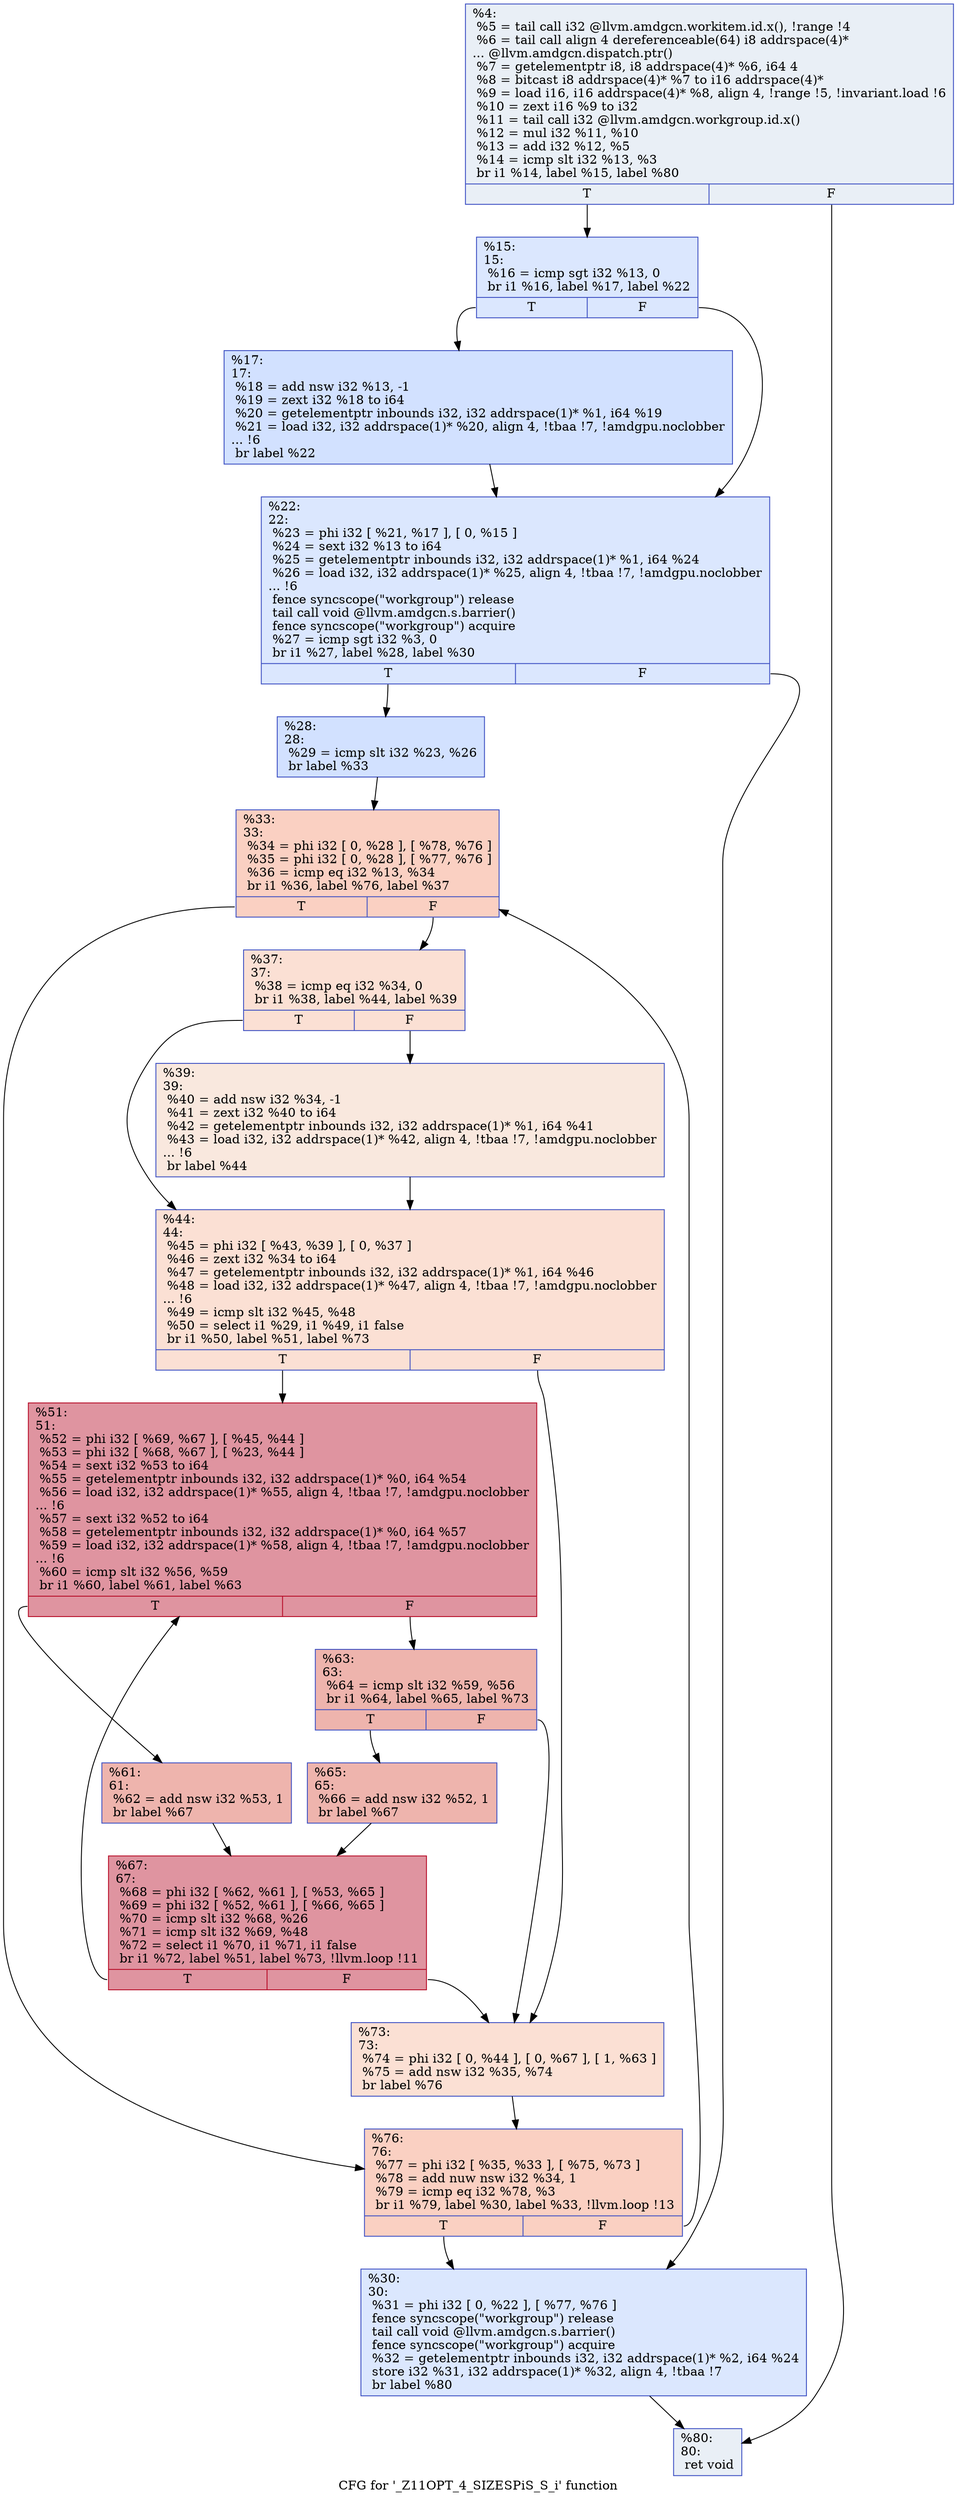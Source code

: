 digraph "CFG for '_Z11OPT_4_SIZESPiS_S_i' function" {
	label="CFG for '_Z11OPT_4_SIZESPiS_S_i' function";

	Node0x6308f10 [shape=record,color="#3d50c3ff", style=filled, fillcolor="#cedaeb70",label="{%4:\l  %5 = tail call i32 @llvm.amdgcn.workitem.id.x(), !range !4\l  %6 = tail call align 4 dereferenceable(64) i8 addrspace(4)*\l... @llvm.amdgcn.dispatch.ptr()\l  %7 = getelementptr i8, i8 addrspace(4)* %6, i64 4\l  %8 = bitcast i8 addrspace(4)* %7 to i16 addrspace(4)*\l  %9 = load i16, i16 addrspace(4)* %8, align 4, !range !5, !invariant.load !6\l  %10 = zext i16 %9 to i32\l  %11 = tail call i32 @llvm.amdgcn.workgroup.id.x()\l  %12 = mul i32 %11, %10\l  %13 = add i32 %12, %5\l  %14 = icmp slt i32 %13, %3\l  br i1 %14, label %15, label %80\l|{<s0>T|<s1>F}}"];
	Node0x6308f10:s0 -> Node0x630ade0;
	Node0x6308f10:s1 -> Node0x630ae70;
	Node0x630ade0 [shape=record,color="#3d50c3ff", style=filled, fillcolor="#aec9fc70",label="{%15:\l15:                                               \l  %16 = icmp sgt i32 %13, 0\l  br i1 %16, label %17, label %22\l|{<s0>T|<s1>F}}"];
	Node0x630ade0:s0 -> Node0x630a610;
	Node0x630ade0:s1 -> Node0x630b150;
	Node0x630a610 [shape=record,color="#3d50c3ff", style=filled, fillcolor="#9abbff70",label="{%17:\l17:                                               \l  %18 = add nsw i32 %13, -1\l  %19 = zext i32 %18 to i64\l  %20 = getelementptr inbounds i32, i32 addrspace(1)* %1, i64 %19\l  %21 = load i32, i32 addrspace(1)* %20, align 4, !tbaa !7, !amdgpu.noclobber\l... !6\l  br label %22\l}"];
	Node0x630a610 -> Node0x630b150;
	Node0x630b150 [shape=record,color="#3d50c3ff", style=filled, fillcolor="#aec9fc70",label="{%22:\l22:                                               \l  %23 = phi i32 [ %21, %17 ], [ 0, %15 ]\l  %24 = sext i32 %13 to i64\l  %25 = getelementptr inbounds i32, i32 addrspace(1)* %1, i64 %24\l  %26 = load i32, i32 addrspace(1)* %25, align 4, !tbaa !7, !amdgpu.noclobber\l... !6\l  fence syncscope(\"workgroup\") release\l  tail call void @llvm.amdgcn.s.barrier()\l  fence syncscope(\"workgroup\") acquire\l  %27 = icmp sgt i32 %3, 0\l  br i1 %27, label %28, label %30\l|{<s0>T|<s1>F}}"];
	Node0x630b150:s0 -> Node0x630c8a0;
	Node0x630b150:s1 -> Node0x630c930;
	Node0x630c8a0 [shape=record,color="#3d50c3ff", style=filled, fillcolor="#9abbff70",label="{%28:\l28:                                               \l  %29 = icmp slt i32 %23, %26\l  br label %33\l}"];
	Node0x630c8a0 -> Node0x630cb00;
	Node0x630c930 [shape=record,color="#3d50c3ff", style=filled, fillcolor="#aec9fc70",label="{%30:\l30:                                               \l  %31 = phi i32 [ 0, %22 ], [ %77, %76 ]\l  fence syncscope(\"workgroup\") release\l  tail call void @llvm.amdgcn.s.barrier()\l  fence syncscope(\"workgroup\") acquire\l  %32 = getelementptr inbounds i32, i32 addrspace(1)* %2, i64 %24\l  store i32 %31, i32 addrspace(1)* %32, align 4, !tbaa !7\l  br label %80\l}"];
	Node0x630c930 -> Node0x630ae70;
	Node0x630cb00 [shape=record,color="#3d50c3ff", style=filled, fillcolor="#f3947570",label="{%33:\l33:                                               \l  %34 = phi i32 [ 0, %28 ], [ %78, %76 ]\l  %35 = phi i32 [ 0, %28 ], [ %77, %76 ]\l  %36 = icmp eq i32 %13, %34\l  br i1 %36, label %76, label %37\l|{<s0>T|<s1>F}}"];
	Node0x630cb00:s0 -> Node0x630cbc0;
	Node0x630cb00:s1 -> Node0x630d3c0;
	Node0x630d3c0 [shape=record,color="#3d50c3ff", style=filled, fillcolor="#f7b99e70",label="{%37:\l37:                                               \l  %38 = icmp eq i32 %34, 0\l  br i1 %38, label %44, label %39\l|{<s0>T|<s1>F}}"];
	Node0x630d3c0:s0 -> Node0x630d550;
	Node0x630d3c0:s1 -> Node0x630d5a0;
	Node0x630d5a0 [shape=record,color="#3d50c3ff", style=filled, fillcolor="#f2cab570",label="{%39:\l39:                                               \l  %40 = add nsw i32 %34, -1\l  %41 = zext i32 %40 to i64\l  %42 = getelementptr inbounds i32, i32 addrspace(1)* %1, i64 %41\l  %43 = load i32, i32 addrspace(1)* %42, align 4, !tbaa !7, !amdgpu.noclobber\l... !6\l  br label %44\l}"];
	Node0x630d5a0 -> Node0x630d550;
	Node0x630d550 [shape=record,color="#3d50c3ff", style=filled, fillcolor="#f7b99e70",label="{%44:\l44:                                               \l  %45 = phi i32 [ %43, %39 ], [ 0, %37 ]\l  %46 = zext i32 %34 to i64\l  %47 = getelementptr inbounds i32, i32 addrspace(1)* %1, i64 %46\l  %48 = load i32, i32 addrspace(1)* %47, align 4, !tbaa !7, !amdgpu.noclobber\l... !6\l  %49 = icmp slt i32 %45, %48\l  %50 = select i1 %29, i1 %49, i1 false\l  br i1 %50, label %51, label %73\l|{<s0>T|<s1>F}}"];
	Node0x630d550:s0 -> Node0x630dcd0;
	Node0x630d550:s1 -> Node0x630dd60;
	Node0x630dcd0 [shape=record,color="#b70d28ff", style=filled, fillcolor="#b70d2870",label="{%51:\l51:                                               \l  %52 = phi i32 [ %69, %67 ], [ %45, %44 ]\l  %53 = phi i32 [ %68, %67 ], [ %23, %44 ]\l  %54 = sext i32 %53 to i64\l  %55 = getelementptr inbounds i32, i32 addrspace(1)* %0, i64 %54\l  %56 = load i32, i32 addrspace(1)* %55, align 4, !tbaa !7, !amdgpu.noclobber\l... !6\l  %57 = sext i32 %52 to i64\l  %58 = getelementptr inbounds i32, i32 addrspace(1)* %0, i64 %57\l  %59 = load i32, i32 addrspace(1)* %58, align 4, !tbaa !7, !amdgpu.noclobber\l... !6\l  %60 = icmp slt i32 %56, %59\l  br i1 %60, label %61, label %63\l|{<s0>T|<s1>F}}"];
	Node0x630dcd0:s0 -> Node0x630e570;
	Node0x630dcd0:s1 -> Node0x630e600;
	Node0x630e570 [shape=record,color="#3d50c3ff", style=filled, fillcolor="#d8564670",label="{%61:\l61:                                               \l  %62 = add nsw i32 %53, 1\l  br label %67\l}"];
	Node0x630e570 -> Node0x630ded0;
	Node0x630e600 [shape=record,color="#3d50c3ff", style=filled, fillcolor="#d8564670",label="{%63:\l63:                                               \l  %64 = icmp slt i32 %59, %56\l  br i1 %64, label %65, label %73\l|{<s0>T|<s1>F}}"];
	Node0x630e600:s0 -> Node0x630cfc0;
	Node0x630e600:s1 -> Node0x630dd60;
	Node0x630cfc0 [shape=record,color="#3d50c3ff", style=filled, fillcolor="#d8564670",label="{%65:\l65:                                               \l  %66 = add nsw i32 %52, 1\l  br label %67\l}"];
	Node0x630cfc0 -> Node0x630ded0;
	Node0x630ded0 [shape=record,color="#b70d28ff", style=filled, fillcolor="#b70d2870",label="{%67:\l67:                                               \l  %68 = phi i32 [ %62, %61 ], [ %53, %65 ]\l  %69 = phi i32 [ %52, %61 ], [ %66, %65 ]\l  %70 = icmp slt i32 %68, %26\l  %71 = icmp slt i32 %69, %48\l  %72 = select i1 %70, i1 %71, i1 false\l  br i1 %72, label %51, label %73, !llvm.loop !11\l|{<s0>T|<s1>F}}"];
	Node0x630ded0:s0 -> Node0x630dcd0;
	Node0x630ded0:s1 -> Node0x630dd60;
	Node0x630dd60 [shape=record,color="#3d50c3ff", style=filled, fillcolor="#f7b99e70",label="{%73:\l73:                                               \l  %74 = phi i32 [ 0, %44 ], [ 0, %67 ], [ 1, %63 ]\l  %75 = add nsw i32 %35, %74\l  br label %76\l}"];
	Node0x630dd60 -> Node0x630cbc0;
	Node0x630cbc0 [shape=record,color="#3d50c3ff", style=filled, fillcolor="#f3947570",label="{%76:\l76:                                               \l  %77 = phi i32 [ %35, %33 ], [ %75, %73 ]\l  %78 = add nuw nsw i32 %34, 1\l  %79 = icmp eq i32 %78, %3\l  br i1 %79, label %30, label %33, !llvm.loop !13\l|{<s0>T|<s1>F}}"];
	Node0x630cbc0:s0 -> Node0x630c930;
	Node0x630cbc0:s1 -> Node0x630cb00;
	Node0x630ae70 [shape=record,color="#3d50c3ff", style=filled, fillcolor="#cedaeb70",label="{%80:\l80:                                               \l  ret void\l}"];
}
